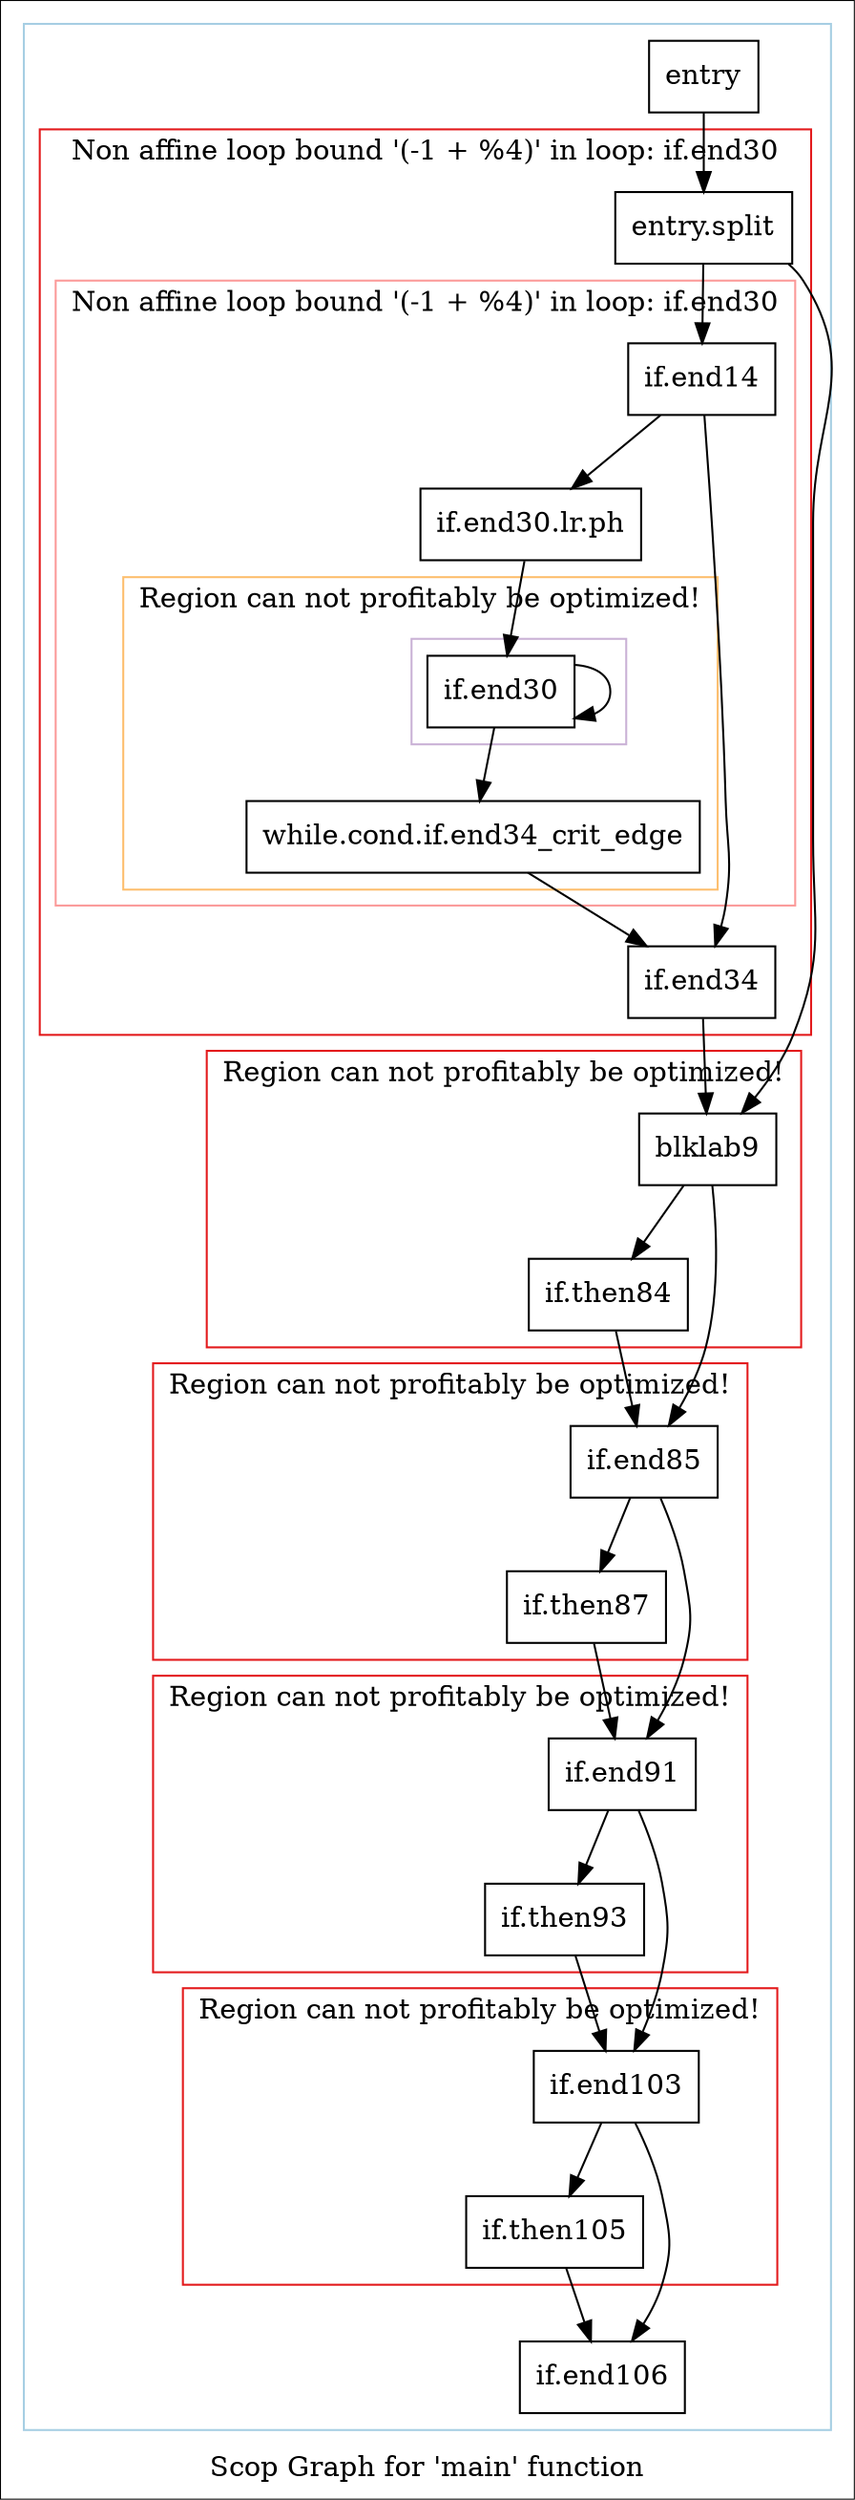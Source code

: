 digraph "Scop Graph for 'main' function" {
	label="Scop Graph for 'main' function";

	Node0xcf82010 [shape=record,label="{entry}"];
	Node0xcf82010 -> Node0xcedc650;
	Node0xcedc650 [shape=record,label="{entry.split}"];
	Node0xcedc650 -> Node0xcf8c0a0;
	Node0xcedc650 -> Node0xd01ba00;
	Node0xcf8c0a0 [shape=record,label="{blklab9}"];
	Node0xcf8c0a0 -> Node0xcedcfd0;
	Node0xcf8c0a0 -> Node0xce5d6b0;
	Node0xcedcfd0 [shape=record,label="{if.end85}"];
	Node0xcedcfd0 -> Node0xd035420;
	Node0xcedcfd0 -> Node0xcf5f070;
	Node0xd035420 [shape=record,label="{if.end91}"];
	Node0xd035420 -> Node0xced9630;
	Node0xd035420 -> Node0xcfa93b0;
	Node0xced9630 [shape=record,label="{if.end103}"];
	Node0xced9630 -> Node0xcfe4120;
	Node0xced9630 -> Node0xcfe4180;
	Node0xcfe4120 [shape=record,label="{if.end106}"];
	Node0xcfe4180 [shape=record,label="{if.then105}"];
	Node0xcfe4180 -> Node0xcfe4120;
	Node0xcfa93b0 [shape=record,label="{if.then93}"];
	Node0xcfa93b0 -> Node0xced9630;
	Node0xcf5f070 [shape=record,label="{if.then87}"];
	Node0xcf5f070 -> Node0xd035420;
	Node0xce5d6b0 [shape=record,label="{if.then84}"];
	Node0xce5d6b0 -> Node0xcedcfd0;
	Node0xd01ba00 [shape=record,label="{if.end14}"];
	Node0xd01ba00 -> Node0xcfe37f0;
	Node0xd01ba00 -> Node0xced8f20;
	Node0xcfe37f0 [shape=record,label="{if.end30.lr.ph}"];
	Node0xcfe37f0 -> Node0xcfaa870;
	Node0xcfaa870 [shape=record,label="{if.end30}"];
	Node0xcfaa870 -> Node0xcfaa870[constraint=false];
	Node0xcfaa870 -> Node0xcfaa910;
	Node0xcfaa910 [shape=record,label="{while.cond.if.end34_crit_edge}"];
	Node0xcfaa910 -> Node0xced8f20;
	Node0xced8f20 [shape=record,label="{if.end34}"];
	Node0xced8f20 -> Node0xcf8c0a0;
	colorscheme = "paired12"
        subgraph cluster_0xcfa9690 {
          label = "";
          style = solid;
          color = 1
          subgraph cluster_0xcf897b0 {
            label = "Non affine loop bound '(-1 + %4)' in loop: if.end30";
            style = solid;
            color = 6
            subgraph cluster_0xced9a40 {
              label = "Non affine loop bound '(-1 + %4)' in loop: if.end30";
              style = solid;
              color = 5
              subgraph cluster_0xd047220 {
                label = "Region can not profitably be optimized!";
                style = solid;
                color = 7
                subgraph cluster_0xcf979f0 {
                  label = "";
                  style = solid;
                  color = 9
                  Node0xcfaa870;
                }
                Node0xcfaa910;
              }
              Node0xd01ba00;
              Node0xcfe37f0;
            }
            Node0xcedc650;
            Node0xced8f20;
          }
          subgraph cluster_0xcf9bd70 {
            label = "Region can not profitably be optimized!";
            style = solid;
            color = 6
            Node0xcf8c0a0;
            Node0xce5d6b0;
          }
          subgraph cluster_0xcfae0a0 {
            label = "Region can not profitably be optimized!";
            style = solid;
            color = 6
            Node0xcedcfd0;
            Node0xcf5f070;
          }
          subgraph cluster_0xcfa1a00 {
            label = "Region can not profitably be optimized!";
            style = solid;
            color = 6
            Node0xd035420;
            Node0xcfa93b0;
          }
          subgraph cluster_0xcfa0580 {
            label = "Region can not profitably be optimized!";
            style = solid;
            color = 6
            Node0xced9630;
            Node0xcfe4180;
          }
          Node0xcf82010;
          Node0xcfe4120;
        }
}
